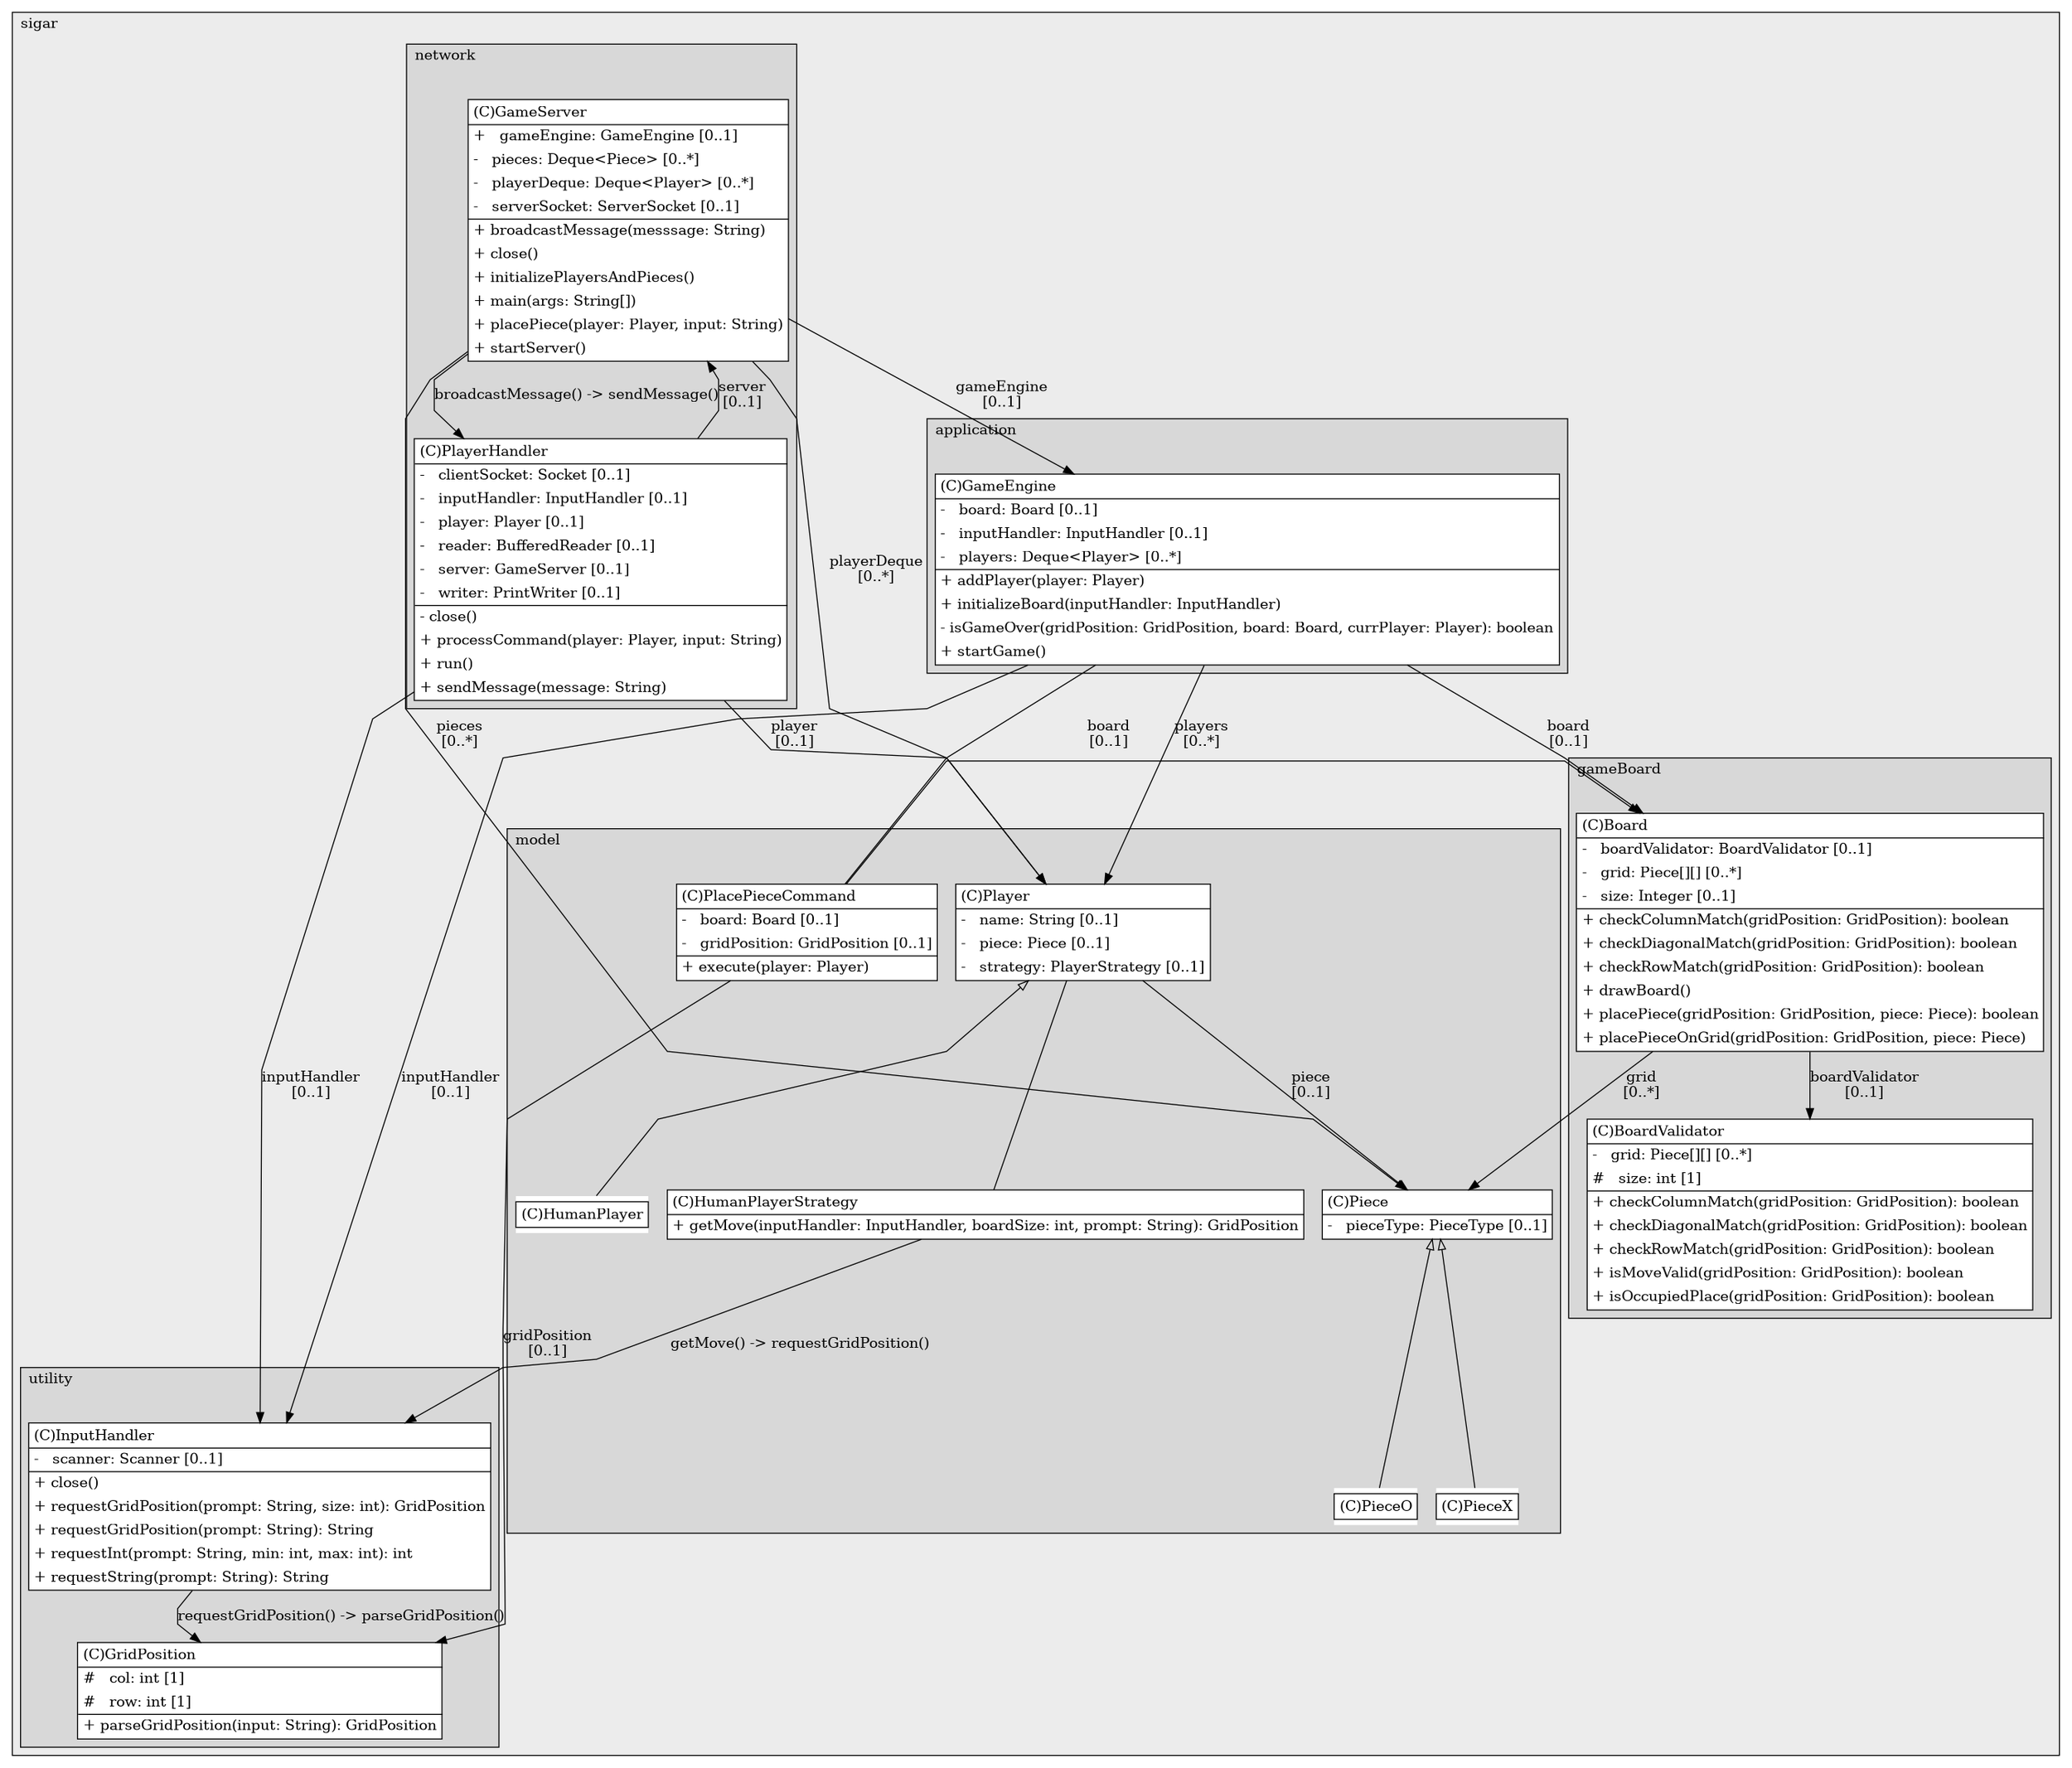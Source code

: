 @startuml

/' diagram meta data start
config=StructureConfiguration;
{
  "projectClassification": {
    "searchMode": "OpenProject", // OpenProject, AllProjects
    "includedProjects": "",
    "pathEndKeywords": "*.impl",
    "isClientPath": "",
    "isClientName": "",
    "isTestPath": "",
    "isTestName": "",
    "isMappingPath": "",
    "isMappingName": "",
    "isDataAccessPath": "",
    "isDataAccessName": "",
    "isDataStructurePath": "",
    "isDataStructureName": "",
    "isInterfaceStructuresPath": "",
    "isInterfaceStructuresName": "",
    "isEntryPointPath": "",
    "isEntryPointName": "",
    "treatFinalFieldsAsMandatory": false
  },
  "graphRestriction": {
    "classPackageExcludeFilter": "",
    "classPackageIncludeFilter": "",
    "classNameExcludeFilter": "",
    "classNameIncludeFilter": "",
    "methodNameExcludeFilter": "",
    "methodNameIncludeFilter": "",
    "removeByInheritance": "", // inheritance/annotation based filtering is done in a second step
    "removeByAnnotation": "",
    "removeByClassPackage": "", // cleanup the graph after inheritance/annotation based filtering is done
    "removeByClassName": "",
    "cutMappings": false,
    "cutEnum": true,
    "cutTests": true,
    "cutClient": true,
    "cutDataAccess": false,
    "cutInterfaceStructures": false,
    "cutDataStructures": false,
    "cutGetterAndSetter": true,
    "cutConstructors": true
  },
  "graphTraversal": {
    "forwardDepth": 6,
    "backwardDepth": 6,
    "classPackageExcludeFilter": "",
    "classPackageIncludeFilter": "",
    "classNameExcludeFilter": "",
    "classNameIncludeFilter": "",
    "methodNameExcludeFilter": "",
    "methodNameIncludeFilter": "",
    "hideMappings": false,
    "hideDataStructures": false,
    "hidePrivateMethods": true,
    "hideInterfaceCalls": true, // indirection: implementation -> interface (is hidden) -> implementation
    "onlyShowApplicationEntryPoints": false, // root node is included
    "useMethodCallsForStructureDiagram": "ForwardOnly" // ForwardOnly, BothDirections, No
  },
  "details": {
    "aggregation": "GroupByClass", // ByClass, GroupByClass, None
    "showClassGenericTypes": true,
    "showMethods": true,
    "showMethodParameterNames": true,
    "showMethodParameterTypes": true,
    "showMethodReturnType": true,
    "showPackageLevels": 2,
    "showDetailedClassStructure": true
  },
  "rootClass": "org.sigar.network.GameServer",
  "extensionCallbackMethod": "" // qualified.class.name#methodName - signature: public static String method(String)
}
diagram meta data end '/



digraph g {
    rankdir="TB"
    splines=polyline
    

'nodes 
subgraph cluster_109435074 { 
   	label=sigar
	labeljust=l
	fillcolor="#ececec"
	style=filled
   
   subgraph cluster_1336605672 { 
   	label=gameBoard
	labeljust=l
	fillcolor="#d8d8d8"
	style=filled
   
   Board34619614[
	label=<<TABLE BORDER="1" CELLBORDER="0" CELLPADDING="4" CELLSPACING="0">
<TR><TD ALIGN="LEFT" >(C)Board</TD></TR>
<HR/>
<TR><TD ALIGN="LEFT" >-   boardValidator: BoardValidator [0..1]</TD></TR>
<TR><TD ALIGN="LEFT" >-   grid: Piece[][] [0..*]</TD></TR>
<TR><TD ALIGN="LEFT" >-   size: Integer [0..1]</TD></TR>
<HR/>
<TR><TD ALIGN="LEFT" >+ checkColumnMatch(gridPosition: GridPosition): boolean</TD></TR>
<TR><TD ALIGN="LEFT" >+ checkDiagonalMatch(gridPosition: GridPosition): boolean</TD></TR>
<TR><TD ALIGN="LEFT" >+ checkRowMatch(gridPosition: GridPosition): boolean</TD></TR>
<TR><TD ALIGN="LEFT" >+ drawBoard()</TD></TR>
<TR><TD ALIGN="LEFT" >+ placePiece(gridPosition: GridPosition, piece: Piece): boolean</TD></TR>
<TR><TD ALIGN="LEFT" >+ placePieceOnGrid(gridPosition: GridPosition, piece: Piece)</TD></TR>
</TABLE>>
	style=filled
	margin=0
	shape=plaintext
	fillcolor="#FFFFFF"
];

BoardValidator34619614[
	label=<<TABLE BORDER="1" CELLBORDER="0" CELLPADDING="4" CELLSPACING="0">
<TR><TD ALIGN="LEFT" >(C)BoardValidator</TD></TR>
<HR/>
<TR><TD ALIGN="LEFT" >-   grid: Piece[][] [0..*]</TD></TR>
<TR><TD ALIGN="LEFT" >#   size: int [1]</TD></TR>
<HR/>
<TR><TD ALIGN="LEFT" >+ checkColumnMatch(gridPosition: GridPosition): boolean</TD></TR>
<TR><TD ALIGN="LEFT" >+ checkDiagonalMatch(gridPosition: GridPosition): boolean</TD></TR>
<TR><TD ALIGN="LEFT" >+ checkRowMatch(gridPosition: GridPosition): boolean</TD></TR>
<TR><TD ALIGN="LEFT" >+ isMoveValid(gridPosition: GridPosition): boolean</TD></TR>
<TR><TD ALIGN="LEFT" >+ isOccupiedPlace(gridPosition: GridPosition): boolean</TD></TR>
</TABLE>>
	style=filled
	margin=0
	shape=plaintext
	fillcolor="#FFFFFF"
];
} 

subgraph cluster_1856346176 { 
   	label=utility
	labeljust=l
	fillcolor="#d8d8d8"
	style=filled
   
   GridPosition1738300746[
	label=<<TABLE BORDER="1" CELLBORDER="0" CELLPADDING="4" CELLSPACING="0">
<TR><TD ALIGN="LEFT" >(C)GridPosition</TD></TR>
<HR/>
<TR><TD ALIGN="LEFT" >#   col: int [1]</TD></TR>
<TR><TD ALIGN="LEFT" >#   row: int [1]</TD></TR>
<HR/>
<TR><TD ALIGN="LEFT" >+ parseGridPosition(input: String): GridPosition</TD></TR>
</TABLE>>
	style=filled
	margin=0
	shape=plaintext
	fillcolor="#FFFFFF"
];

InputHandler1738300746[
	label=<<TABLE BORDER="1" CELLBORDER="0" CELLPADDING="4" CELLSPACING="0">
<TR><TD ALIGN="LEFT" >(C)InputHandler</TD></TR>
<HR/>
<TR><TD ALIGN="LEFT" >-   scanner: Scanner [0..1]</TD></TR>
<HR/>
<TR><TD ALIGN="LEFT" >+ close()</TD></TR>
<TR><TD ALIGN="LEFT" >+ requestGridPosition(prompt: String, size: int): GridPosition</TD></TR>
<TR><TD ALIGN="LEFT" >+ requestGridPosition(prompt: String): String</TD></TR>
<TR><TD ALIGN="LEFT" >+ requestInt(prompt: String, min: int, max: int): int</TD></TR>
<TR><TD ALIGN="LEFT" >+ requestString(prompt: String): String</TD></TR>
</TABLE>>
	style=filled
	margin=0
	shape=plaintext
	fillcolor="#FFFFFF"
];
} 

subgraph cluster_1918665252 { 
   	label=application
	labeljust=l
	fillcolor="#d8d8d8"
	style=filled
   
   GameEngine545546650[
	label=<<TABLE BORDER="1" CELLBORDER="0" CELLPADDING="4" CELLSPACING="0">
<TR><TD ALIGN="LEFT" >(C)GameEngine</TD></TR>
<HR/>
<TR><TD ALIGN="LEFT" >-   board: Board [0..1]</TD></TR>
<TR><TD ALIGN="LEFT" >-   inputHandler: InputHandler [0..1]</TD></TR>
<TR><TD ALIGN="LEFT" >-   players: Deque&lt;Player&gt; [0..*]</TD></TR>
<HR/>
<TR><TD ALIGN="LEFT" >+ addPlayer(player: Player)</TD></TR>
<TR><TD ALIGN="LEFT" >+ initializeBoard(inputHandler: InputHandler)</TD></TR>
<TR><TD ALIGN="LEFT" >- isGameOver(gridPosition: GridPosition, board: Board, currPlayer: Player): boolean</TD></TR>
<TR><TD ALIGN="LEFT" >+ startGame()</TD></TR>
</TABLE>>
	style=filled
	margin=0
	shape=plaintext
	fillcolor="#FFFFFF"
];
} 

subgraph cluster_480157438 { 
   	label=network
	labeljust=l
	fillcolor="#d8d8d8"
	style=filled
   
   GameServer220162936[
	label=<<TABLE BORDER="1" CELLBORDER="0" CELLPADDING="4" CELLSPACING="0">
<TR><TD ALIGN="LEFT" >(C)GameServer</TD></TR>
<HR/>
<TR><TD ALIGN="LEFT" >+   gameEngine: GameEngine [0..1]</TD></TR>
<TR><TD ALIGN="LEFT" >-   pieces: Deque&lt;Piece&gt; [0..*]</TD></TR>
<TR><TD ALIGN="LEFT" >-   playerDeque: Deque&lt;Player&gt; [0..*]</TD></TR>
<TR><TD ALIGN="LEFT" >-   serverSocket: ServerSocket [0..1]</TD></TR>
<HR/>
<TR><TD ALIGN="LEFT" >+ broadcastMessage(messsage: String)</TD></TR>
<TR><TD ALIGN="LEFT" >+ close()</TD></TR>
<TR><TD ALIGN="LEFT" >+ initializePlayersAndPieces()</TD></TR>
<TR><TD ALIGN="LEFT" >+ main(args: String[])</TD></TR>
<TR><TD ALIGN="LEFT" >+ placePiece(player: Player, input: String)</TD></TR>
<TR><TD ALIGN="LEFT" >+ startServer()</TD></TR>
</TABLE>>
	style=filled
	margin=0
	shape=plaintext
	fillcolor="#FFFFFF"
];

PlayerHandler220162936[
	label=<<TABLE BORDER="1" CELLBORDER="0" CELLPADDING="4" CELLSPACING="0">
<TR><TD ALIGN="LEFT" >(C)PlayerHandler</TD></TR>
<HR/>
<TR><TD ALIGN="LEFT" >-   clientSocket: Socket [0..1]</TD></TR>
<TR><TD ALIGN="LEFT" >-   inputHandler: InputHandler [0..1]</TD></TR>
<TR><TD ALIGN="LEFT" >-   player: Player [0..1]</TD></TR>
<TR><TD ALIGN="LEFT" >-   reader: BufferedReader [0..1]</TD></TR>
<TR><TD ALIGN="LEFT" >-   server: GameServer [0..1]</TD></TR>
<TR><TD ALIGN="LEFT" >-   writer: PrintWriter [0..1]</TD></TR>
<HR/>
<TR><TD ALIGN="LEFT" >- close()</TD></TR>
<TR><TD ALIGN="LEFT" >+ processCommand(player: Player, input: String)</TD></TR>
<TR><TD ALIGN="LEFT" >+ run()</TD></TR>
<TR><TD ALIGN="LEFT" >+ sendMessage(message: String)</TD></TR>
</TABLE>>
	style=filled
	margin=0
	shape=plaintext
	fillcolor="#FFFFFF"
];
} 

subgraph cluster_68180227 { 
   	label=model
	labeljust=l
	fillcolor="#d8d8d8"
	style=filled
   
   HumanPlayer1824243140[
	label=<<TABLE BORDER="1" CELLBORDER="0" CELLPADDING="4" CELLSPACING="0">
<TR><TD ALIGN="LEFT" >(C)HumanPlayer</TD></TR>
</TABLE>>
	style=filled
	margin=0
	shape=plaintext
	fillcolor="#FFFFFF"
];

HumanPlayerStrategy1824243140[
	label=<<TABLE BORDER="1" CELLBORDER="0" CELLPADDING="4" CELLSPACING="0">
<TR><TD ALIGN="LEFT" >(C)HumanPlayerStrategy</TD></TR>
<HR/>
<TR><TD ALIGN="LEFT" >+ getMove(inputHandler: InputHandler, boardSize: int, prompt: String): GridPosition</TD></TR>
</TABLE>>
	style=filled
	margin=0
	shape=plaintext
	fillcolor="#FFFFFF"
];

Piece1582953421[
	label=<<TABLE BORDER="1" CELLBORDER="0" CELLPADDING="4" CELLSPACING="0">
<TR><TD ALIGN="LEFT" >(C)Piece</TD></TR>
<HR/>
<TR><TD ALIGN="LEFT" >-   pieceType: PieceType [0..1]</TD></TR>
</TABLE>>
	style=filled
	margin=0
	shape=plaintext
	fillcolor="#FFFFFF"
];

PieceO1582953421[
	label=<<TABLE BORDER="1" CELLBORDER="0" CELLPADDING="4" CELLSPACING="0">
<TR><TD ALIGN="LEFT" >(C)PieceO</TD></TR>
</TABLE>>
	style=filled
	margin=0
	shape=plaintext
	fillcolor="#FFFFFF"
];

PieceX1582953421[
	label=<<TABLE BORDER="1" CELLBORDER="0" CELLPADDING="4" CELLSPACING="0">
<TR><TD ALIGN="LEFT" >(C)PieceX</TD></TR>
</TABLE>>
	style=filled
	margin=0
	shape=plaintext
	fillcolor="#FFFFFF"
];

PlacePieceCommand726999888[
	label=<<TABLE BORDER="1" CELLBORDER="0" CELLPADDING="4" CELLSPACING="0">
<TR><TD ALIGN="LEFT" >(C)PlacePieceCommand</TD></TR>
<HR/>
<TR><TD ALIGN="LEFT" >-   board: Board [0..1]</TD></TR>
<TR><TD ALIGN="LEFT" >-   gridPosition: GridPosition [0..1]</TD></TR>
<HR/>
<TR><TD ALIGN="LEFT" >+ execute(player: Player)</TD></TR>
</TABLE>>
	style=filled
	margin=0
	shape=plaintext
	fillcolor="#FFFFFF"
];

Player1824243140[
	label=<<TABLE BORDER="1" CELLBORDER="0" CELLPADDING="4" CELLSPACING="0">
<TR><TD ALIGN="LEFT" >(C)Player</TD></TR>
<HR/>
<TR><TD ALIGN="LEFT" >-   name: String [0..1]</TD></TR>
<TR><TD ALIGN="LEFT" >-   piece: Piece [0..1]</TD></TR>
<TR><TD ALIGN="LEFT" >-   strategy: PlayerStrategy [0..1]</TD></TR>
</TABLE>>
	style=filled
	margin=0
	shape=plaintext
	fillcolor="#FFFFFF"
];
} 
} 

'edges    
Board34619614 -> BoardValidator34619614[label="boardValidator
[0..1]"];
Board34619614 -> Piece1582953421[label="grid
[0..*]"];
GameEngine545546650 -> Board34619614[label="board
[0..1]"];
GameEngine545546650 -> InputHandler1738300746[label="inputHandler
[0..1]"];
GameEngine545546650 -> PlacePieceCommand726999888[arrowhead=none];
GameEngine545546650 -> Player1824243140[label="players
[0..*]"];
GameServer220162936 -> GameEngine545546650[label="gameEngine
[0..1]"];
GameServer220162936 -> Piece1582953421[label="pieces
[0..*]"];
GameServer220162936 -> Player1824243140[label="playerDeque
[0..*]"];
GameServer220162936 -> PlayerHandler220162936[label="broadcastMessage() -> sendMessage()"];
HumanPlayerStrategy1824243140 -> InputHandler1738300746[label="getMove() -> requestGridPosition()"];
InputHandler1738300746 -> GridPosition1738300746[label="requestGridPosition() -> parseGridPosition()"];
Piece1582953421 -> PieceO1582953421[arrowhead=none, arrowtail=empty, dir=both];
Piece1582953421 -> PieceX1582953421[arrowhead=none, arrowtail=empty, dir=both];
PlacePieceCommand726999888 -> Board34619614[label="board
[0..1]"];
PlacePieceCommand726999888 -> GridPosition1738300746[label="gridPosition
[0..1]"];
Player1824243140 -> HumanPlayer1824243140[arrowhead=none, arrowtail=empty, dir=both];
Player1824243140 -> HumanPlayerStrategy1824243140[arrowhead=none];
Player1824243140 -> Piece1582953421[label="piece
[0..1]"];
PlayerHandler220162936 -> GameServer220162936[label="server
[0..1]"];
PlayerHandler220162936 -> InputHandler1738300746[label="inputHandler
[0..1]"];
PlayerHandler220162936 -> Player1824243140[label="player
[0..1]"];
    
}
@enduml
